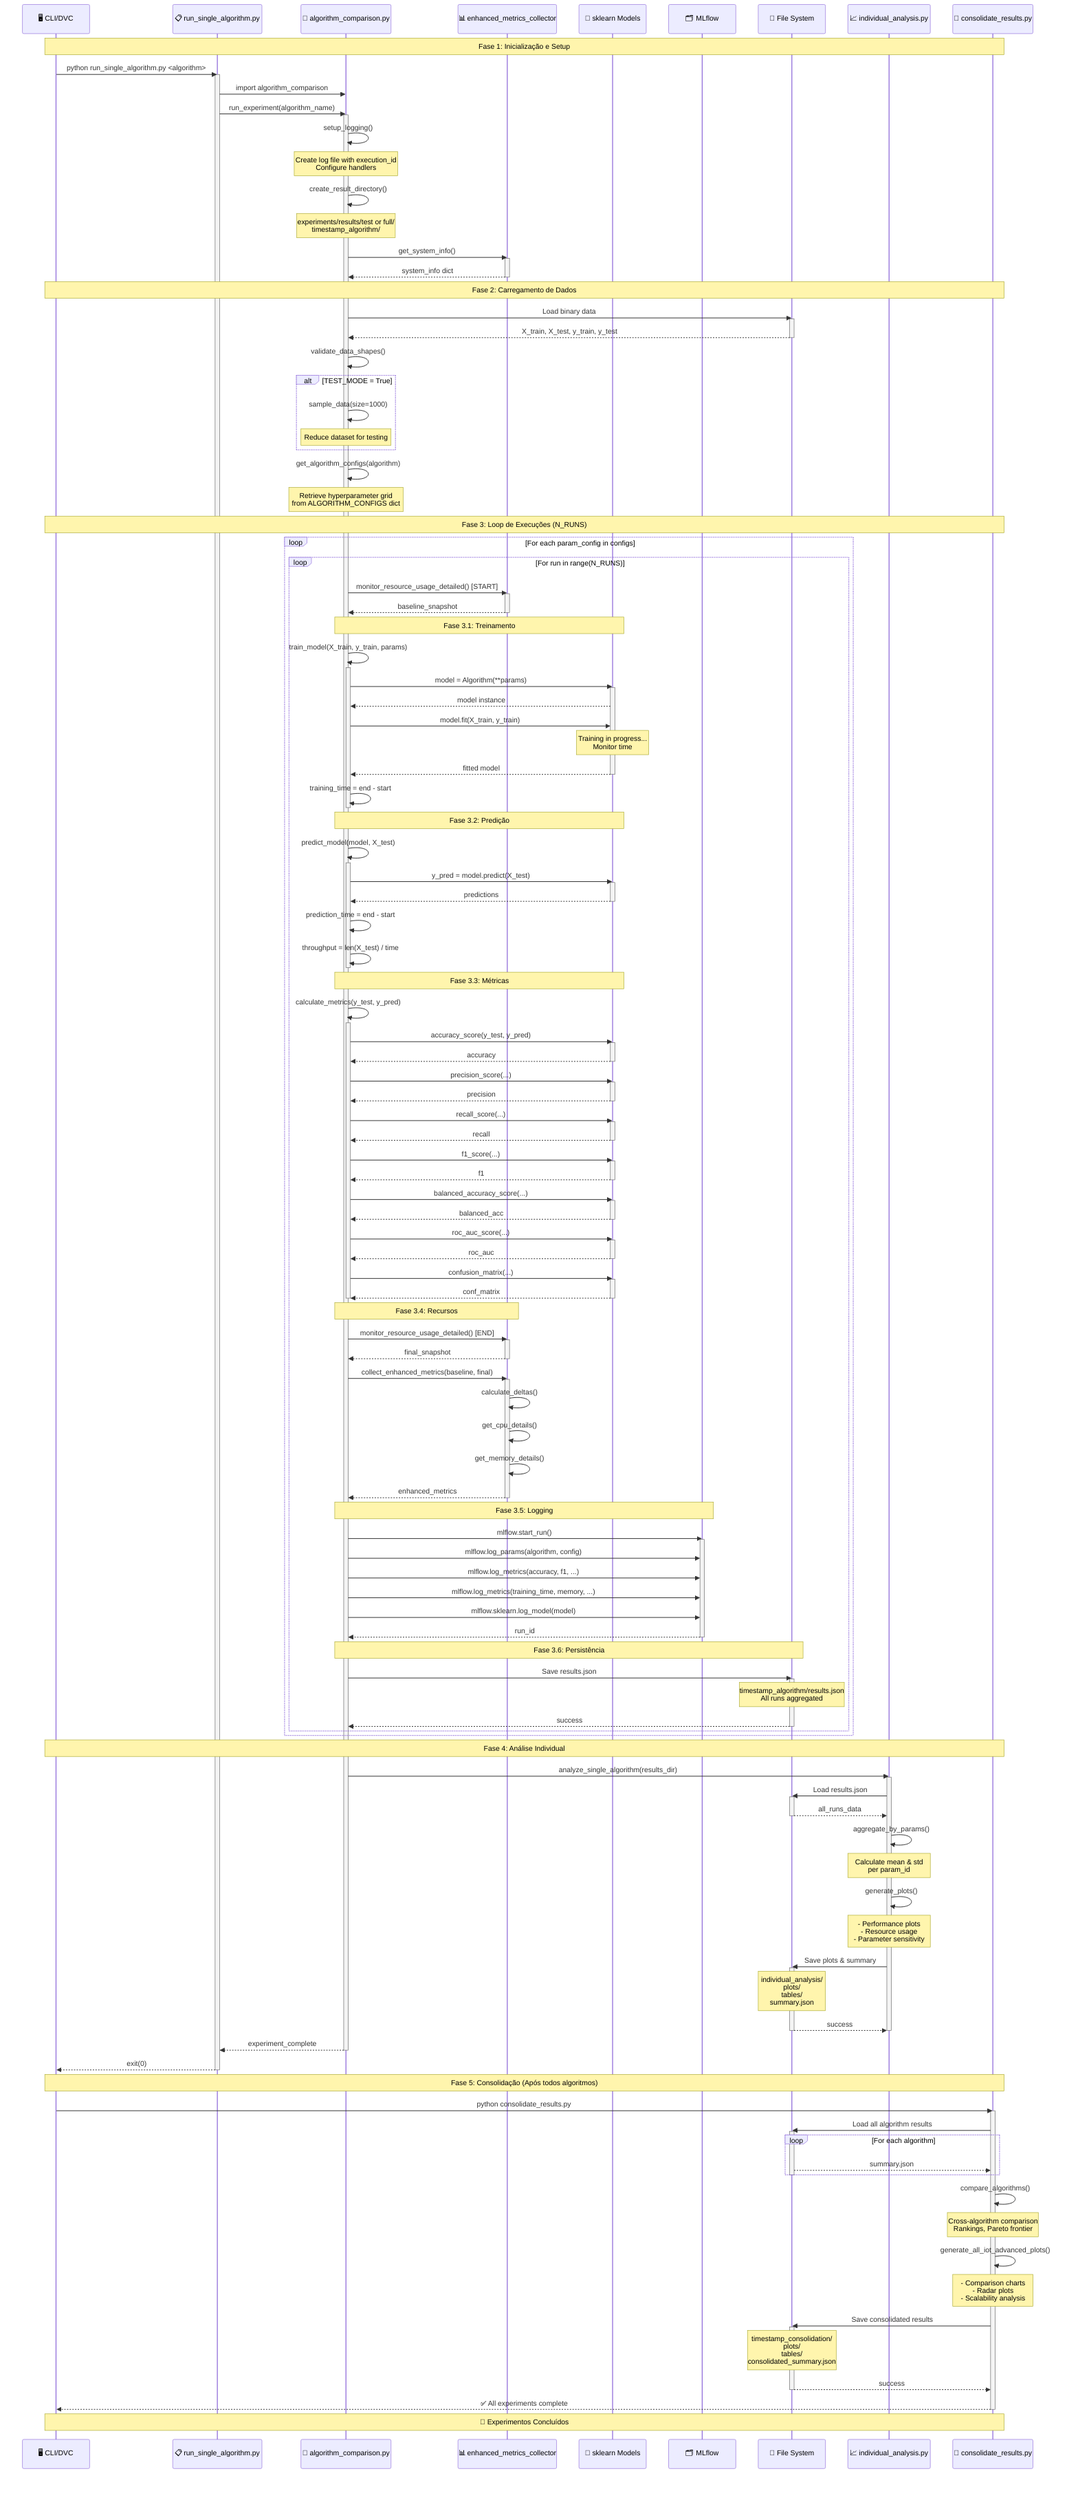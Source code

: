 %% ========================================
%% Diagrama 7C: Fluxo de Chamadas de Funções
%% Formato: Mermaid (Sequence Diagram)
%% Mostra a sequência de chamadas durante execução de experimento
%% ========================================

sequenceDiagram
    participant CLI as 🖥️ CLI/DVC
    participant Main as 📋 run_single_algorithm.py
    participant Core as 🧠 algorithm_comparison.py
    participant Metrics as 📊 enhanced_metrics_collector
    participant ML as 🤖 sklearn Models
    participant MLflow as 🗂️ MLflow
    participant FS as 💾 File System
    participant Analysis as 📈 individual_analysis.py
    participant Consolidate as 🔗 consolidate_results.py
    
    Note over CLI,Consolidate: Fase 1: Inicialização e Setup
    
    CLI->>Main: python run_single_algorithm.py <algorithm>
    activate Main
    
    Main->>Core: import algorithm_comparison
    Main->>Core: run_experiment(algorithm_name)
    activate Core
    
    Core->>Core: setup_logging()
    Note over Core: Create log file with execution_id<br/>Configure handlers
    
    Core->>Core: create_result_directory()
    Note over Core: experiments/results/test or full/<br/>timestamp_algorithm/
    
    Core->>Metrics: get_system_info()
    activate Metrics
    Metrics-->>Core: system_info dict
    deactivate Metrics
    
    Note over CLI,Consolidate: Fase 2: Carregamento de Dados
    
    Core->>FS: Load binary data
    activate FS
    FS-->>Core: X_train, X_test, y_train, y_test
    deactivate FS
    
    Core->>Core: validate_data_shapes()
    
    alt TEST_MODE = True
        Core->>Core: sample_data(size=1000)
        Note over Core: Reduce dataset for testing
    end
    
    Core->>Core: get_algorithm_configs(algorithm)
    Note over Core: Retrieve hyperparameter grid<br/>from ALGORITHM_CONFIGS dict
    
    Note over CLI,Consolidate: Fase 3: Loop de Execuções (N_RUNS)
    
    loop For each param_config in configs
        loop For run in range(N_RUNS)
            
            Core->>Metrics: monitor_resource_usage_detailed() [START]
            activate Metrics
            Metrics-->>Core: baseline_snapshot
            deactivate Metrics
            
            Note over Core,ML: Fase 3.1: Treinamento
            
            Core->>Core: train_model(X_train, y_train, params)
            activate Core
            
            Core->>ML: model = Algorithm(**params)
            activate ML
            ML-->>Core: model instance
            
            Core->>ML: model.fit(X_train, y_train)
            Note over ML: Training in progress...<br/>Monitor time
            ML-->>Core: fitted model
            deactivate ML
            
            Core->>Core: training_time = end - start
            deactivate Core
            
            Note over Core,ML: Fase 3.2: Predição
            
            Core->>Core: predict_model(model, X_test)
            activate Core
            
            Core->>ML: y_pred = model.predict(X_test)
            activate ML
            ML-->>Core: predictions
            deactivate ML
            
            Core->>Core: prediction_time = end - start
            Core->>Core: throughput = len(X_test) / time
            deactivate Core
            
            Note over Core,ML: Fase 3.3: Métricas
            
            Core->>Core: calculate_metrics(y_test, y_pred)
            activate Core
            
            Core->>ML: accuracy_score(y_test, y_pred)
            activate ML
            ML-->>Core: accuracy
            deactivate ML
            
            Core->>ML: precision_score(...)
            activate ML
            ML-->>Core: precision
            deactivate ML
            
            Core->>ML: recall_score(...)
            activate ML
            ML-->>Core: recall
            deactivate ML
            
            Core->>ML: f1_score(...)
            activate ML
            ML-->>Core: f1
            deactivate ML
            
            Core->>ML: balanced_accuracy_score(...)
            activate ML
            ML-->>Core: balanced_acc
            deactivate ML
            
            Core->>ML: roc_auc_score(...)
            activate ML
            ML-->>Core: roc_auc
            deactivate ML
            
            Core->>ML: confusion_matrix(...)
            activate ML
            ML-->>Core: conf_matrix
            deactivate ML
            
            deactivate Core
            
            Note over Core,Metrics: Fase 3.4: Recursos
            
            Core->>Metrics: monitor_resource_usage_detailed() [END]
            activate Metrics
            Metrics-->>Core: final_snapshot
            deactivate Metrics
            
            Core->>Metrics: collect_enhanced_metrics(baseline, final)
            activate Metrics
            Metrics->>Metrics: calculate_deltas()
            Metrics->>Metrics: get_cpu_details()
            Metrics->>Metrics: get_memory_details()
            Metrics-->>Core: enhanced_metrics
            deactivate Metrics
            
            Note over Core,MLflow: Fase 3.5: Logging
            
            Core->>MLflow: mlflow.start_run()
            activate MLflow
            
            Core->>MLflow: mlflow.log_params(algorithm, config)
            Core->>MLflow: mlflow.log_metrics(accuracy, f1, ...)
            Core->>MLflow: mlflow.log_metrics(training_time, memory, ...)
            Core->>MLflow: mlflow.sklearn.log_model(model)
            
            MLflow-->>Core: run_id
            deactivate MLflow
            
            Note over Core,FS: Fase 3.6: Persistência
            
            Core->>FS: Save results.json
            activate FS
            Note over FS: timestamp_algorithm/results.json<br/>All runs aggregated
            FS-->>Core: success
            deactivate FS
            
        end
    end
    
    Note over CLI,Consolidate: Fase 4: Análise Individual
    
    Core->>Analysis: analyze_single_algorithm(results_dir)
    activate Analysis
    
    Analysis->>FS: Load results.json
    activate FS
    FS-->>Analysis: all_runs_data
    deactivate FS
    
    Analysis->>Analysis: aggregate_by_params()
    Note over Analysis: Calculate mean & std<br/>per param_id
    
    Analysis->>Analysis: generate_plots()
    Note over Analysis: - Performance plots<br/>- Resource usage<br/>- Parameter sensitivity
    
    Analysis->>FS: Save plots & summary
    activate FS
    Note over FS: individual_analysis/<br/>  plots/<br/>  tables/<br/>  summary.json
    FS-->>Analysis: success
    deactivate FS
    
    deactivate Analysis
    
    Core-->>Main: experiment_complete
    deactivate Core
    Main-->>CLI: exit(0)
    deactivate Main
    
    Note over CLI,Consolidate: Fase 5: Consolidação (Após todos algoritmos)
    
    CLI->>Consolidate: python consolidate_results.py
    activate Consolidate
    
    Consolidate->>FS: Load all algorithm results
    activate FS
    loop For each algorithm
        FS-->>Consolidate: summary.json
    end
    deactivate FS
    
    Consolidate->>Consolidate: compare_algorithms()
    Note over Consolidate: Cross-algorithm comparison<br/>Rankings, Pareto frontier
    
    Consolidate->>Consolidate: generate_all_iot_advanced_plots()
    Note over Consolidate: - Comparison charts<br/>- Radar plots<br/>- Scalability analysis
    
    Consolidate->>FS: Save consolidated results
    activate FS
    Note over FS: timestamp_consolidation/<br/>  plots/<br/>  tables/<br/>  consolidated_summary.json
    FS-->>Consolidate: success
    deactivate FS
    
    Consolidate-->>CLI: ✅ All experiments complete
    deactivate Consolidate
    
    Note over CLI,Consolidate: 🎉 Experimentos Concluídos